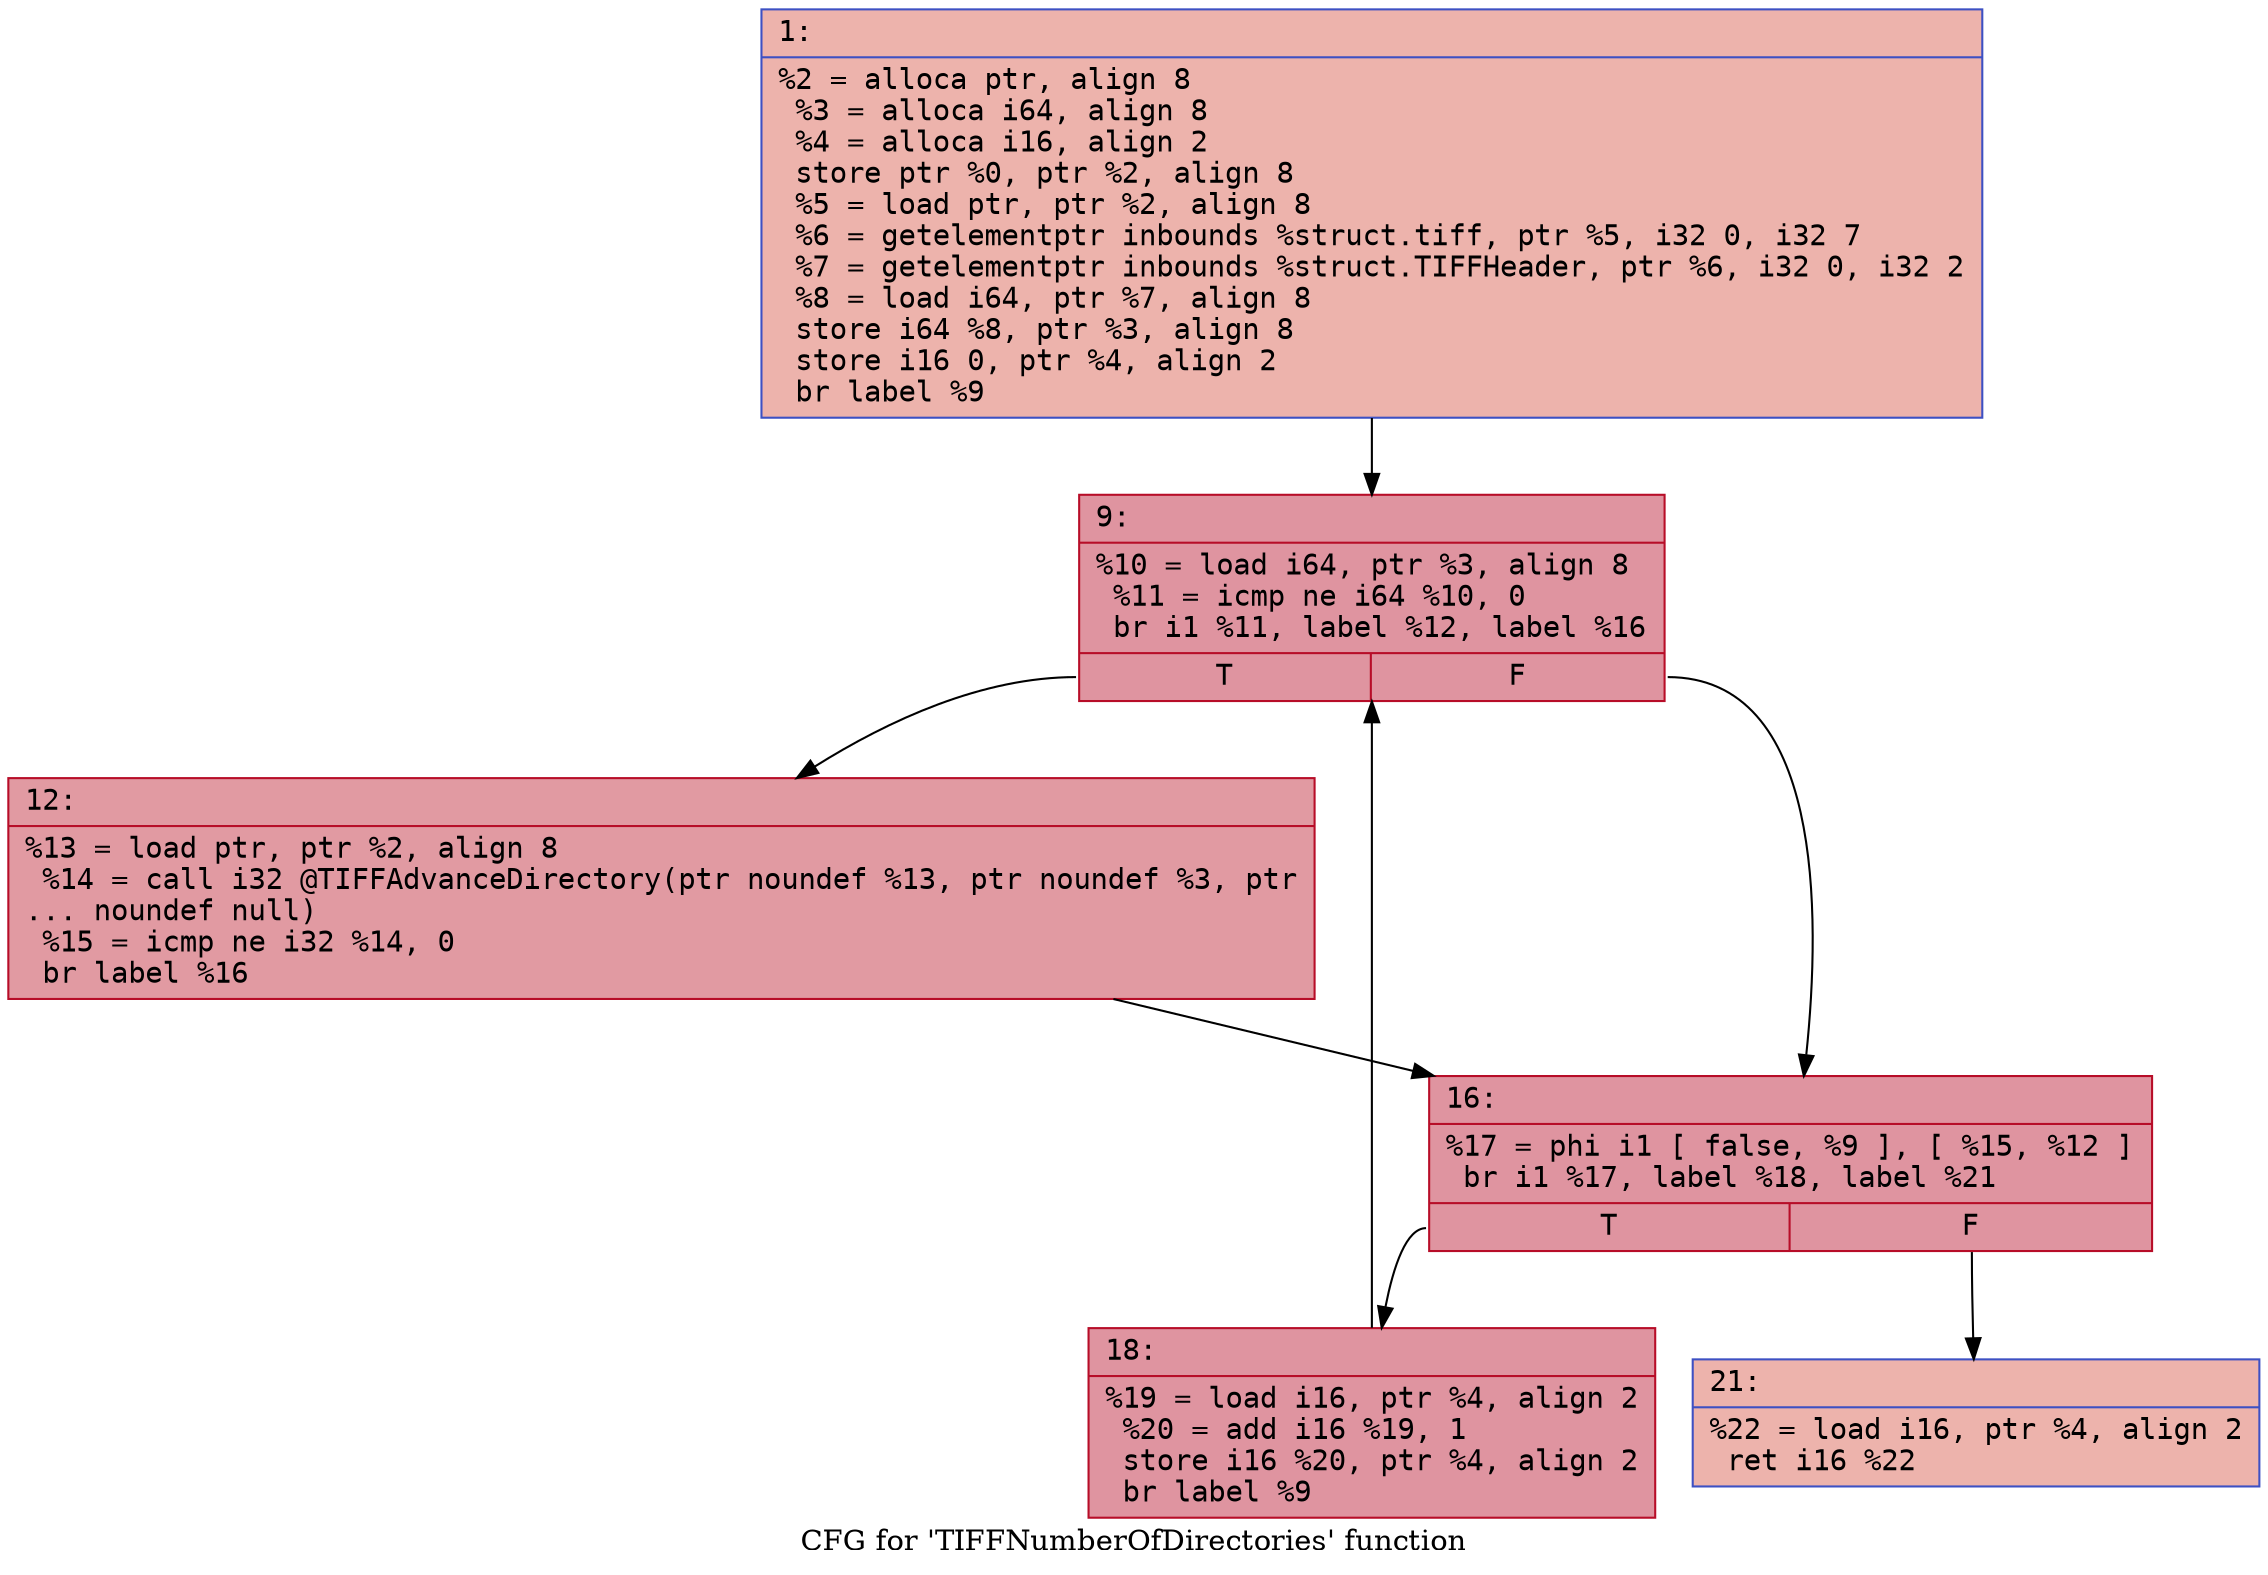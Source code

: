 digraph "CFG for 'TIFFNumberOfDirectories' function" {
	label="CFG for 'TIFFNumberOfDirectories' function";

	Node0x6000015c8870 [shape=record,color="#3d50c3ff", style=filled, fillcolor="#d6524470" fontname="Courier",label="{1:\l|  %2 = alloca ptr, align 8\l  %3 = alloca i64, align 8\l  %4 = alloca i16, align 2\l  store ptr %0, ptr %2, align 8\l  %5 = load ptr, ptr %2, align 8\l  %6 = getelementptr inbounds %struct.tiff, ptr %5, i32 0, i32 7\l  %7 = getelementptr inbounds %struct.TIFFHeader, ptr %6, i32 0, i32 2\l  %8 = load i64, ptr %7, align 8\l  store i64 %8, ptr %3, align 8\l  store i16 0, ptr %4, align 2\l  br label %9\l}"];
	Node0x6000015c8870 -> Node0x6000015c88c0[tooltip="1 -> 9\nProbability 100.00%" ];
	Node0x6000015c88c0 [shape=record,color="#b70d28ff", style=filled, fillcolor="#b70d2870" fontname="Courier",label="{9:\l|  %10 = load i64, ptr %3, align 8\l  %11 = icmp ne i64 %10, 0\l  br i1 %11, label %12, label %16\l|{<s0>T|<s1>F}}"];
	Node0x6000015c88c0:s0 -> Node0x6000015c8910[tooltip="9 -> 12\nProbability 62.50%" ];
	Node0x6000015c88c0:s1 -> Node0x6000015c8960[tooltip="9 -> 16\nProbability 37.50%" ];
	Node0x6000015c8910 [shape=record,color="#b70d28ff", style=filled, fillcolor="#bb1b2c70" fontname="Courier",label="{12:\l|  %13 = load ptr, ptr %2, align 8\l  %14 = call i32 @TIFFAdvanceDirectory(ptr noundef %13, ptr noundef %3, ptr\l... noundef null)\l  %15 = icmp ne i32 %14, 0\l  br label %16\l}"];
	Node0x6000015c8910 -> Node0x6000015c8960[tooltip="12 -> 16\nProbability 100.00%" ];
	Node0x6000015c8960 [shape=record,color="#b70d28ff", style=filled, fillcolor="#b70d2870" fontname="Courier",label="{16:\l|  %17 = phi i1 [ false, %9 ], [ %15, %12 ]\l  br i1 %17, label %18, label %21\l|{<s0>T|<s1>F}}"];
	Node0x6000015c8960:s0 -> Node0x6000015c89b0[tooltip="16 -> 18\nProbability 96.88%" ];
	Node0x6000015c8960:s1 -> Node0x6000015c8a00[tooltip="16 -> 21\nProbability 3.12%" ];
	Node0x6000015c89b0 [shape=record,color="#b70d28ff", style=filled, fillcolor="#b70d2870" fontname="Courier",label="{18:\l|  %19 = load i16, ptr %4, align 2\l  %20 = add i16 %19, 1\l  store i16 %20, ptr %4, align 2\l  br label %9\l}"];
	Node0x6000015c89b0 -> Node0x6000015c88c0[tooltip="18 -> 9\nProbability 100.00%" ];
	Node0x6000015c8a00 [shape=record,color="#3d50c3ff", style=filled, fillcolor="#d6524470" fontname="Courier",label="{21:\l|  %22 = load i16, ptr %4, align 2\l  ret i16 %22\l}"];
}
